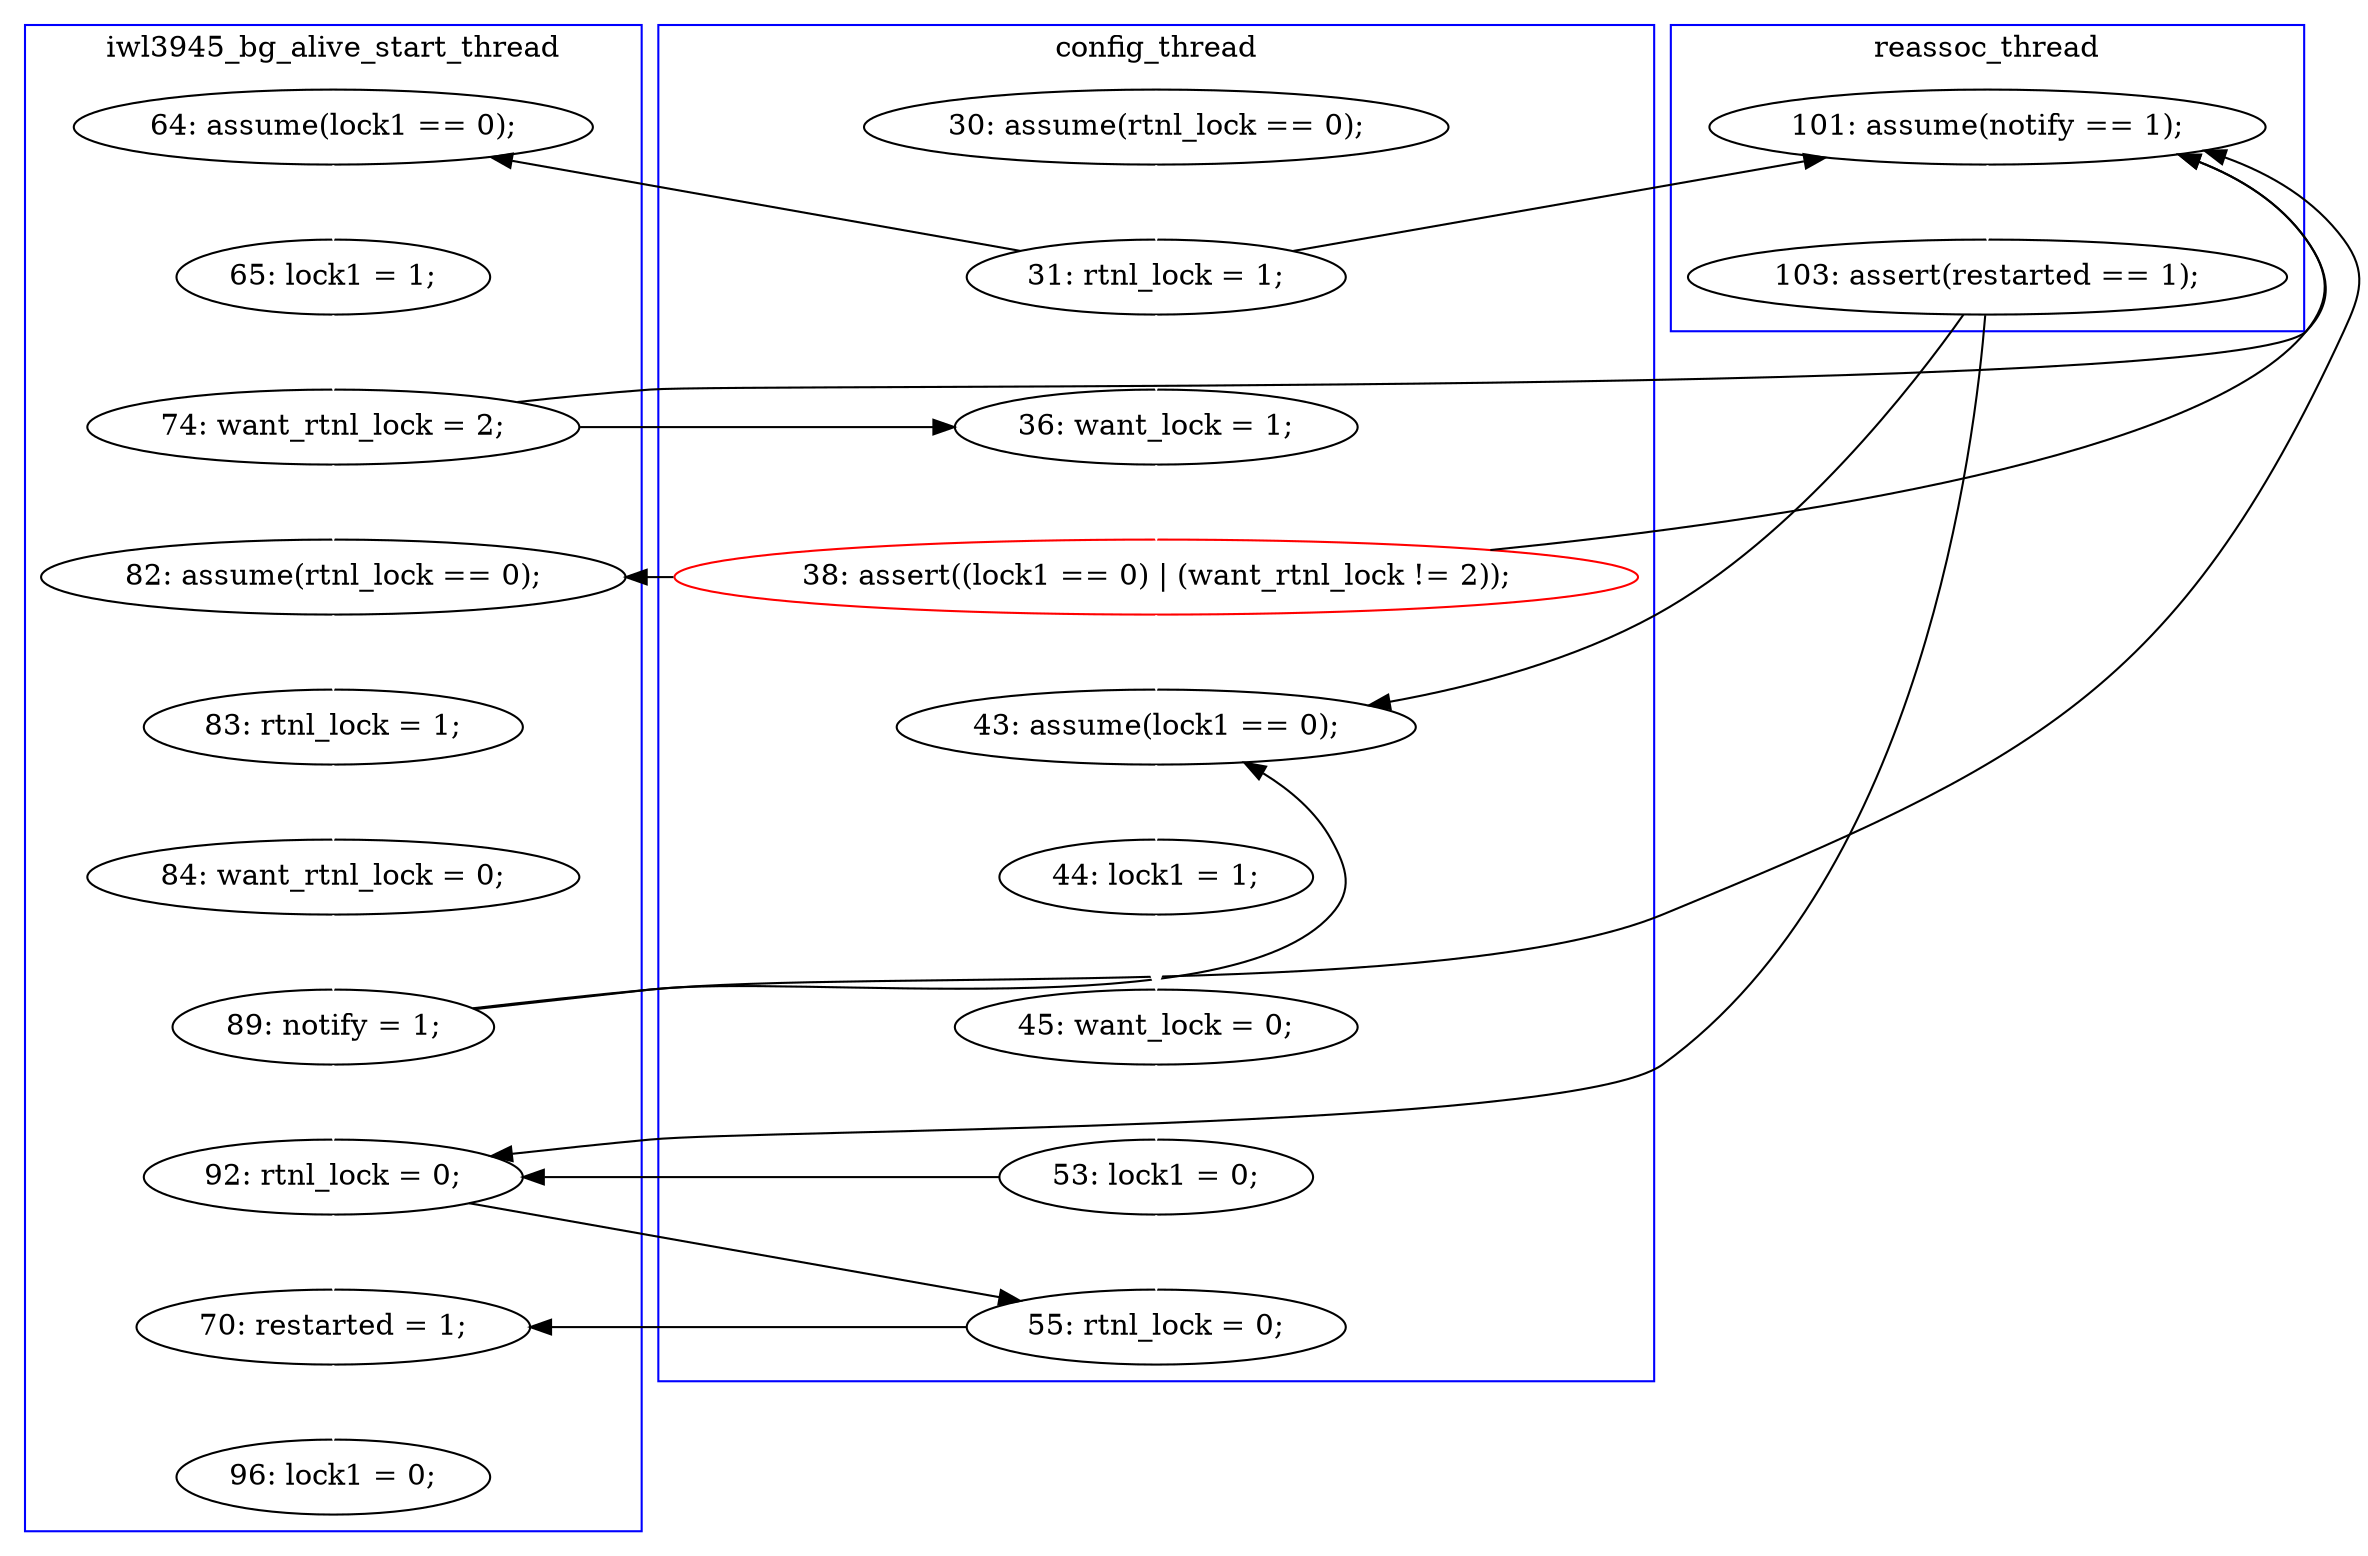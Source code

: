 digraph Counterexample {
	32 -> 33 [color = black, style = solid, constraint = false]
	11 -> 12 [color = white, style = solid]
	18 -> 19 [color = white, style = solid]
	23 -> 32 [color = white, style = solid]
	17 -> 18 [color = black, style = solid, constraint = false]
	29 -> 30 [color = white, style = solid]
	17 -> 26 [color = black, style = solid, constraint = false]
	17 -> 20 [color = white, style = solid]
	33 -> 37 [color = black, style = solid, constraint = false]
	23 -> 28 [color = black, style = solid, constraint = false]
	27 -> 28 [color = black, style = solid, constraint = false]
	30 -> 31 [color = white, style = solid]
	19 -> 20 [color = black, style = solid, constraint = false]
	20 -> 21 [color = white, style = solid]
	23 -> 26 [color = black, style = solid, constraint = false]
	37 -> 39 [color = white, style = solid]
	19 -> 28 [color = white, style = solid]
	22 -> 23 [color = white, style = solid]
	28 -> 29 [color = white, style = solid]
	14 -> 15 [color = white, style = solid]
	32 -> 37 [color = white, style = solid]
	12 -> 14 [color = black, style = solid, constraint = false]
	21 -> 22 [color = white, style = solid]
	15 -> 17 [color = white, style = solid]
	31 -> 33 [color = white, style = solid]
	19 -> 26 [color = black, style = solid, constraint = false]
	26 -> 27 [color = white, style = solid]
	12 -> 18 [color = white, style = solid]
	27 -> 32 [color = black, style = solid, constraint = false]
	12 -> 26 [color = black, style = solid, constraint = false]
	31 -> 32 [color = black, style = solid, constraint = false]
	subgraph cluster3 {
		label = reassoc_thread
		color = blue
		26  [label = "101: assume(notify == 1);"]
		27  [label = "103: assert(restarted == 1);"]
	}
	subgraph cluster2 {
		label = iwl3945_bg_alive_start_thread
		color = blue
		23  [label = "89: notify = 1;"]
		15  [label = "65: lock1 = 1;"]
		17  [label = "74: want_rtnl_lock = 2;"]
		32  [label = "92: rtnl_lock = 0;"]
		20  [label = "82: assume(rtnl_lock == 0);"]
		37  [label = "70: restarted = 1;"]
		21  [label = "83: rtnl_lock = 1;"]
		14  [label = "64: assume(lock1 == 0);"]
		22  [label = "84: want_rtnl_lock = 0;"]
		39  [label = "96: lock1 = 0;"]
	}
	subgraph cluster1 {
		label = config_thread
		color = blue
		18  [label = "36: want_lock = 1;"]
		19  [label = "38: assert((lock1 == 0) | (want_rtnl_lock != 2));", color = red]
		11  [label = "30: assume(rtnl_lock == 0);"]
		30  [label = "45: want_lock = 0;"]
		28  [label = "43: assume(lock1 == 0);"]
		31  [label = "53: lock1 = 0;"]
		29  [label = "44: lock1 = 1;"]
		12  [label = "31: rtnl_lock = 1;"]
		33  [label = "55: rtnl_lock = 0;"]
	}
}
